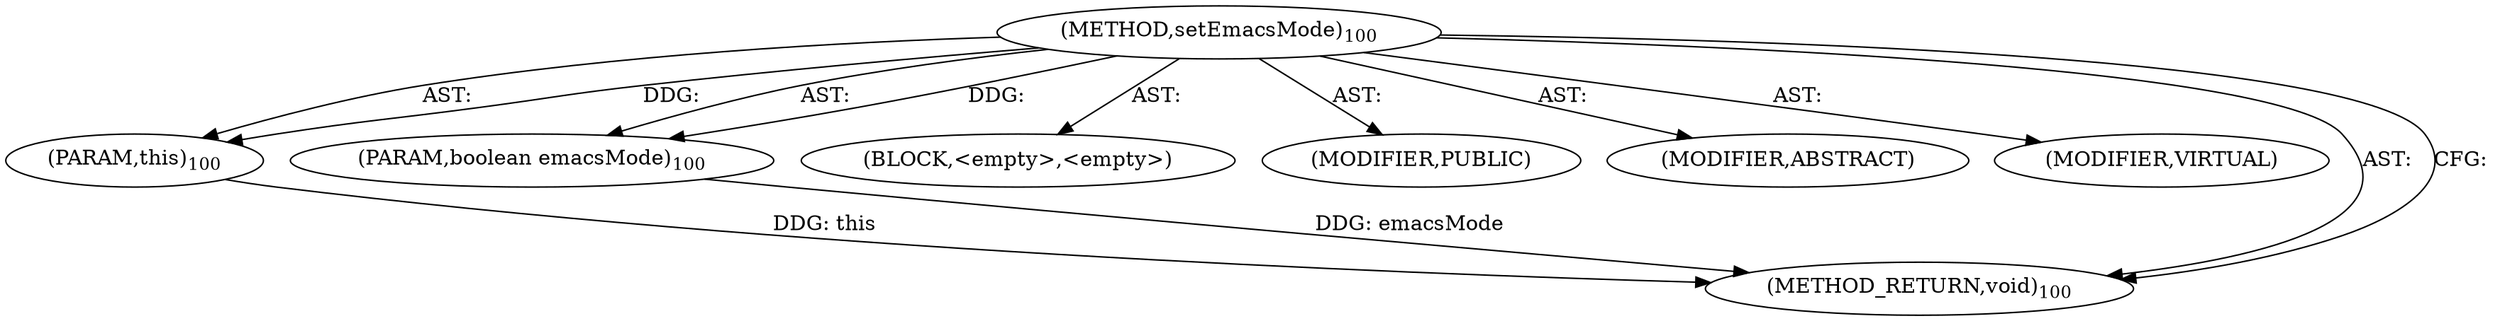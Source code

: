 digraph "setEmacsMode" {  
"111669149698" [label = <(METHOD,setEmacsMode)<SUB>100</SUB>> ]
"115964116996" [label = <(PARAM,this)<SUB>100</SUB>> ]
"115964116997" [label = <(PARAM,boolean emacsMode)<SUB>100</SUB>> ]
"25769803778" [label = <(BLOCK,&lt;empty&gt;,&lt;empty&gt;)> ]
"133143986182" [label = <(MODIFIER,PUBLIC)> ]
"133143986183" [label = <(MODIFIER,ABSTRACT)> ]
"133143986184" [label = <(MODIFIER,VIRTUAL)> ]
"128849018882" [label = <(METHOD_RETURN,void)<SUB>100</SUB>> ]
  "111669149698" -> "115964116996"  [ label = "AST: "] 
  "111669149698" -> "115964116997"  [ label = "AST: "] 
  "111669149698" -> "25769803778"  [ label = "AST: "] 
  "111669149698" -> "133143986182"  [ label = "AST: "] 
  "111669149698" -> "133143986183"  [ label = "AST: "] 
  "111669149698" -> "133143986184"  [ label = "AST: "] 
  "111669149698" -> "128849018882"  [ label = "AST: "] 
  "111669149698" -> "128849018882"  [ label = "CFG: "] 
  "115964116996" -> "128849018882"  [ label = "DDG: this"] 
  "115964116997" -> "128849018882"  [ label = "DDG: emacsMode"] 
  "111669149698" -> "115964116996"  [ label = "DDG: "] 
  "111669149698" -> "115964116997"  [ label = "DDG: "] 
}
